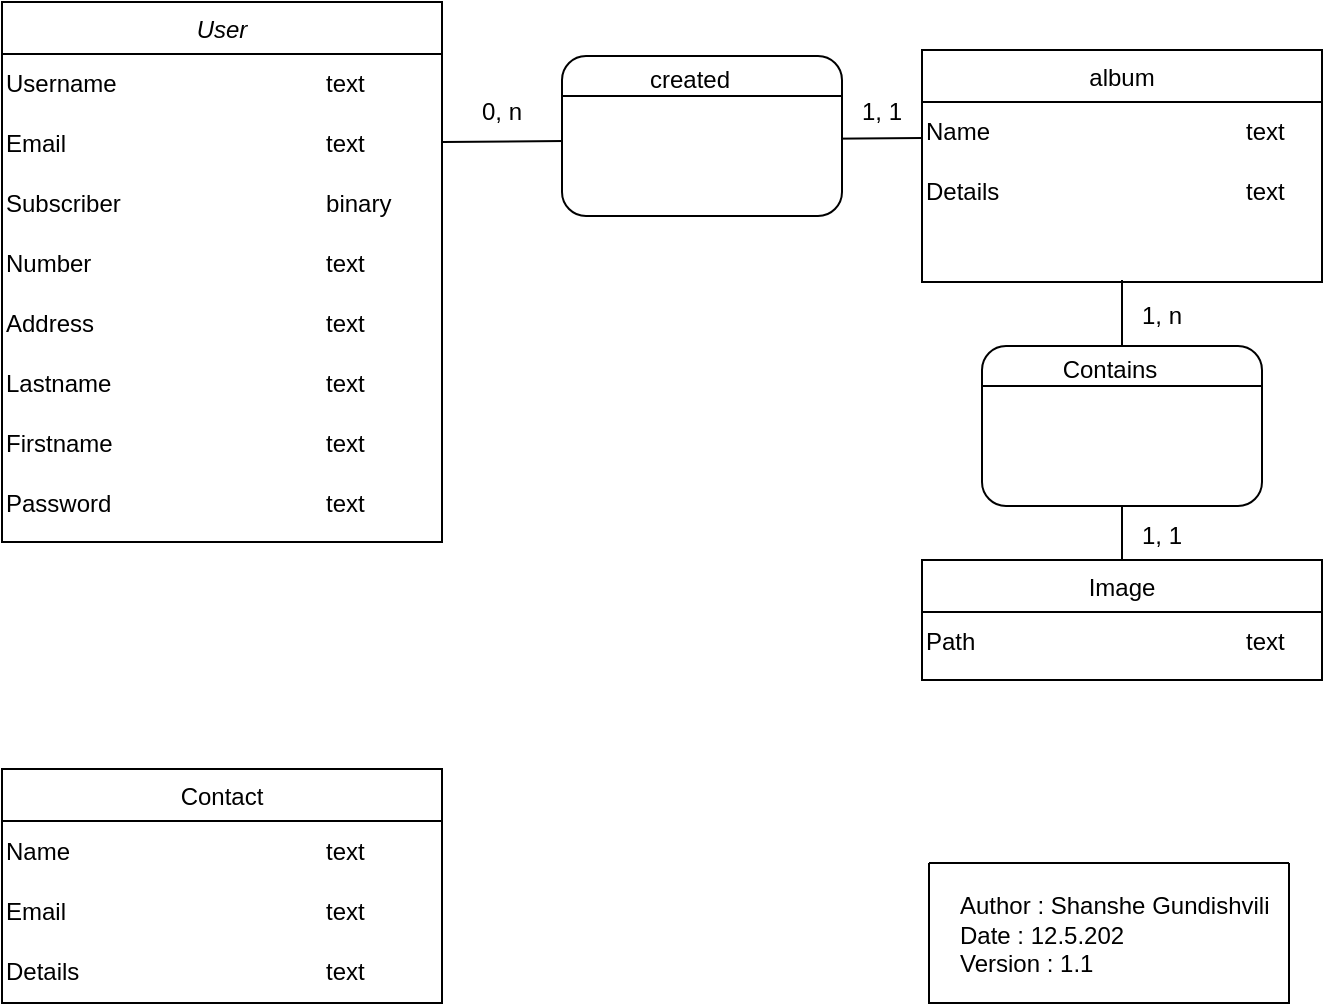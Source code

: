 <mxfile version="20.7.4" type="device"><diagram id="C5RBs43oDa-KdzZeNtuy" name="Page-1"><mxGraphModel dx="1658" dy="762" grid="1" gridSize="10" guides="1" tooltips="1" connect="1" arrows="1" fold="1" page="1" pageScale="1" pageWidth="827" pageHeight="1169" math="0" shadow="0"><root><mxCell id="WIyWlLk6GJQsqaUBKTNV-0"/><mxCell id="WIyWlLk6GJQsqaUBKTNV-1" parent="WIyWlLk6GJQsqaUBKTNV-0"/><mxCell id="zkfFHV4jXpPFQw0GAbJ--0" value="User" style="swimlane;fontStyle=2;align=center;verticalAlign=top;childLayout=stackLayout;horizontal=1;startSize=26;horizontalStack=0;resizeParent=1;resizeLast=0;collapsible=1;marginBottom=0;rounded=0;shadow=0;strokeWidth=1;" parent="WIyWlLk6GJQsqaUBKTNV-1" vertex="1"><mxGeometry x="40" y="60" width="220" height="270" as="geometry"><mxRectangle x="230" y="140" width="160" height="26" as="alternateBounds"/></mxGeometry></mxCell><mxCell id="Kec2OF-Mv5LSRnl-X4O1-25" value="Username&lt;span style=&quot;white-space: pre;&quot;&gt;&#9;&lt;/span&gt;&lt;span style=&quot;white-space: pre;&quot;&gt;&#9;&lt;/span&gt;&lt;span style=&quot;white-space: pre;&quot;&gt;&#9;&lt;span style=&quot;white-space: pre;&quot;&gt;&#9;&lt;/span&gt;&lt;/span&gt;text" style="text;html=1;align=left;verticalAlign=middle;resizable=0;points=[];autosize=1;strokeColor=none;fillColor=none;imageAlign=left;imageAspect=1;" parent="zkfFHV4jXpPFQw0GAbJ--0" vertex="1"><mxGeometry y="26" width="220" height="30" as="geometry"/></mxCell><mxCell id="Kec2OF-Mv5LSRnl-X4O1-1" value="Email&lt;span style=&quot;white-space: pre;&quot;&gt;&#9;&lt;/span&gt;&lt;span style=&quot;white-space: pre;&quot;&gt;&#9;&lt;/span&gt;&lt;span style=&quot;white-space: pre;&quot;&gt;&#9;&lt;/span&gt;&lt;span style=&quot;white-space: pre;&quot;&gt;&#9;&lt;span style=&quot;white-space: pre;&quot;&gt;&#9;&lt;/span&gt;&lt;/span&gt;text" style="text;html=1;align=left;verticalAlign=middle;resizable=0;points=[];autosize=1;strokeColor=none;fillColor=none;imageAlign=left;imageAspect=1;" parent="zkfFHV4jXpPFQw0GAbJ--0" vertex="1"><mxGeometry y="56" width="220" height="30" as="geometry"/></mxCell><mxCell id="Kec2OF-Mv5LSRnl-X4O1-13" value="Subscriber&lt;span style=&quot;white-space: pre;&quot;&gt;&#9;&lt;/span&gt;&lt;span style=&quot;white-space: pre;&quot;&gt;&#9;&lt;/span&gt;&lt;span style=&quot;white-space: pre;&quot;&gt;&#9;&lt;/span&gt;&lt;span style=&quot;white-space: pre;&quot;&gt;&#9;&lt;/span&gt;binary" style="text;html=1;align=left;verticalAlign=middle;resizable=0;points=[];autosize=1;strokeColor=none;fillColor=none;imageAlign=left;imageAspect=1;" parent="zkfFHV4jXpPFQw0GAbJ--0" vertex="1"><mxGeometry y="86" width="220" height="30" as="geometry"/></mxCell><mxCell id="Kec2OF-Mv5LSRnl-X4O1-6" value="Number&lt;span style=&quot;white-space: pre;&quot;&gt;&#9;&lt;/span&gt;&lt;span style=&quot;white-space: pre;&quot;&gt;&#9;&lt;/span&gt;&lt;span style=&quot;white-space: pre;&quot;&gt;&#9;&lt;/span&gt;&lt;span style=&quot;white-space: pre;&quot;&gt;&#9;&lt;/span&gt;&lt;span style=&quot;white-space: pre;&quot;&gt;&#9;&lt;/span&gt;text" style="text;html=1;align=left;verticalAlign=middle;resizable=0;points=[];autosize=1;strokeColor=none;fillColor=none;imageAlign=left;imageAspect=1;" parent="zkfFHV4jXpPFQw0GAbJ--0" vertex="1"><mxGeometry y="116" width="220" height="30" as="geometry"/></mxCell><mxCell id="Kec2OF-Mv5LSRnl-X4O1-5" value="Address&lt;span style=&quot;white-space: pre;&quot;&gt;&#9;&lt;/span&gt;&lt;span style=&quot;white-space: pre;&quot;&gt;&#9;&lt;/span&gt;&lt;span style=&quot;white-space: pre;&quot;&gt;&#9;&lt;/span&gt;&lt;span style=&quot;white-space: pre;&quot;&gt;&#9;&lt;/span&gt;&lt;span style=&quot;white-space: pre;&quot;&gt;&#9;&lt;/span&gt;text" style="text;html=1;align=left;verticalAlign=middle;resizable=0;points=[];autosize=1;strokeColor=none;fillColor=none;imageAlign=left;imageAspect=1;" parent="zkfFHV4jXpPFQw0GAbJ--0" vertex="1"><mxGeometry y="146" width="220" height="30" as="geometry"/></mxCell><mxCell id="Kec2OF-Mv5LSRnl-X4O1-4" value="Lastname&lt;span style=&quot;white-space: pre;&quot;&gt;&#9;&lt;/span&gt;&lt;span style=&quot;white-space: pre;&quot;&gt;&#9;&lt;/span&gt;&lt;span style=&quot;white-space: pre;&quot;&gt;&#9;&lt;/span&gt;&lt;span style=&quot;white-space: pre;&quot;&gt;&#9;&lt;/span&gt;text" style="text;html=1;align=left;verticalAlign=middle;resizable=0;points=[];autosize=1;strokeColor=none;fillColor=none;imageAlign=left;imageAspect=1;" parent="zkfFHV4jXpPFQw0GAbJ--0" vertex="1"><mxGeometry y="176" width="220" height="30" as="geometry"/></mxCell><mxCell id="Kec2OF-Mv5LSRnl-X4O1-3" value="Firstname&lt;span style=&quot;white-space: pre;&quot;&gt;&#9;&lt;/span&gt;&lt;span style=&quot;white-space: pre;&quot;&gt;&#9;&lt;/span&gt;&lt;span style=&quot;white-space: pre;&quot;&gt;&#9;&lt;/span&gt;&lt;span style=&quot;white-space: pre;&quot;&gt;&#9;&lt;/span&gt;text" style="text;html=1;align=left;verticalAlign=middle;resizable=0;points=[];autosize=1;strokeColor=none;fillColor=none;imageAlign=left;imageAspect=1;" parent="zkfFHV4jXpPFQw0GAbJ--0" vertex="1"><mxGeometry y="206" width="220" height="30" as="geometry"/></mxCell><mxCell id="Kec2OF-Mv5LSRnl-X4O1-2" value="Password&lt;span style=&quot;white-space: pre;&quot;&gt;&#9;&lt;/span&gt;&lt;span style=&quot;white-space: pre;&quot;&gt;&#9;&lt;/span&gt;&lt;span style=&quot;white-space: pre;&quot;&gt;&#9;&lt;/span&gt;&lt;span style=&quot;white-space: pre;&quot;&gt;&#9;&lt;/span&gt;text" style="text;html=1;align=left;verticalAlign=middle;resizable=0;points=[];autosize=1;strokeColor=none;fillColor=none;imageAlign=left;imageAspect=1;" parent="zkfFHV4jXpPFQw0GAbJ--0" vertex="1"><mxGeometry y="236" width="220" height="30" as="geometry"/></mxCell><mxCell id="zkfFHV4jXpPFQw0GAbJ--13" value="Image" style="swimlane;fontStyle=0;align=center;verticalAlign=top;childLayout=stackLayout;horizontal=1;startSize=26;horizontalStack=0;resizeParent=1;resizeLast=0;collapsible=1;marginBottom=0;rounded=0;shadow=0;strokeWidth=1;" parent="WIyWlLk6GJQsqaUBKTNV-1" vertex="1"><mxGeometry x="500" y="339" width="200" height="60" as="geometry"><mxRectangle x="340" y="380" width="170" height="26" as="alternateBounds"/></mxGeometry></mxCell><mxCell id="Kec2OF-Mv5LSRnl-X4O1-14" value="Path&lt;span style=&quot;white-space: pre;&quot;&gt;&#9;&lt;/span&gt;&lt;span style=&quot;white-space: pre;&quot;&gt;&#9;&lt;/span&gt;&lt;span style=&quot;white-space: pre;&quot;&gt;&#9;&lt;/span&gt;&lt;span style=&quot;white-space: pre;&quot;&gt;&#9;&lt;/span&gt;&lt;span style=&quot;white-space: pre;&quot;&gt;&#9;&lt;/span&gt;&lt;span style=&quot;white-space: pre;&quot;&gt;&#9;&lt;/span&gt;text" style="text;html=1;align=left;verticalAlign=middle;resizable=0;points=[];autosize=1;strokeColor=none;fillColor=none;imageAlign=left;imageAspect=1;" parent="zkfFHV4jXpPFQw0GAbJ--13" vertex="1"><mxGeometry y="26" width="200" height="30" as="geometry"/></mxCell><mxCell id="zkfFHV4jXpPFQw0GAbJ--17" value="album" style="swimlane;fontStyle=0;align=center;verticalAlign=top;childLayout=stackLayout;horizontal=1;startSize=26;horizontalStack=0;resizeParent=1;resizeLast=0;collapsible=1;marginBottom=0;rounded=0;shadow=0;strokeWidth=1;" parent="WIyWlLk6GJQsqaUBKTNV-1" vertex="1"><mxGeometry x="500" y="84" width="200" height="116" as="geometry"><mxRectangle x="550" y="140" width="160" height="26" as="alternateBounds"/></mxGeometry></mxCell><mxCell id="Kec2OF-Mv5LSRnl-X4O1-15" value="Name&lt;span style=&quot;white-space: pre;&quot;&gt;&#9;&lt;/span&gt;&lt;span style=&quot;white-space: pre;&quot;&gt;&#9;&lt;/span&gt;&lt;span style=&quot;white-space: pre;&quot;&gt;&#9;&lt;/span&gt;&lt;span style=&quot;white-space: pre;&quot;&gt;&#9;&lt;/span&gt;&lt;span style=&quot;white-space: pre;&quot;&gt;&#9;&lt;/span&gt;text" style="text;html=1;align=left;verticalAlign=middle;resizable=0;points=[];autosize=1;strokeColor=none;fillColor=none;imageAlign=left;imageAspect=1;" parent="zkfFHV4jXpPFQw0GAbJ--17" vertex="1"><mxGeometry y="26" width="200" height="30" as="geometry"/></mxCell><mxCell id="e6NuVHEvXq1VKU2HaGVZ-0" value="Details&lt;span style=&quot;white-space: pre;&quot;&gt;&#9;&lt;/span&gt;&lt;span style=&quot;white-space: pre;&quot;&gt;&#9;&lt;/span&gt;&lt;span style=&quot;white-space: pre;&quot;&gt;&#9;&lt;/span&gt;&lt;span style=&quot;white-space: pre;&quot;&gt;&#9;&lt;/span&gt;&lt;span style=&quot;white-space: pre;&quot;&gt;&#9;&lt;/span&gt;text" style="text;html=1;align=left;verticalAlign=middle;resizable=0;points=[];autosize=1;strokeColor=none;fillColor=none;imageAlign=left;imageAspect=1;" parent="zkfFHV4jXpPFQw0GAbJ--17" vertex="1"><mxGeometry y="56" width="200" height="30" as="geometry"/></mxCell><mxCell id="Kec2OF-Mv5LSRnl-X4O1-16" value="&lt;br&gt;" style="text;html=1;align=left;verticalAlign=middle;resizable=0;points=[];autosize=1;strokeColor=none;fillColor=none;imageAlign=left;imageAspect=1;" parent="zkfFHV4jXpPFQw0GAbJ--17" vertex="1"><mxGeometry y="86" width="200" height="30" as="geometry"/></mxCell><mxCell id="Kec2OF-Mv5LSRnl-X4O1-17" value="Contact" style="swimlane;fontStyle=0;align=center;verticalAlign=top;childLayout=stackLayout;horizontal=1;startSize=26;horizontalStack=0;resizeParent=1;resizeLast=0;collapsible=1;marginBottom=0;rounded=0;shadow=0;strokeWidth=1;" parent="WIyWlLk6GJQsqaUBKTNV-1" vertex="1"><mxGeometry x="40" y="443.5" width="220" height="117" as="geometry"><mxRectangle x="550" y="140" width="160" height="26" as="alternateBounds"/></mxGeometry></mxCell><mxCell id="Kec2OF-Mv5LSRnl-X4O1-19" value="Name&lt;span style=&quot;white-space: pre;&quot;&gt;&#9;&lt;/span&gt;&lt;span style=&quot;white-space: pre;&quot;&gt;&#9;&lt;/span&gt;&lt;span style=&quot;white-space: pre;&quot;&gt;&#9;&lt;/span&gt;&lt;span style=&quot;white-space: pre;&quot;&gt;&#9;&lt;/span&gt;&lt;span style=&quot;white-space: pre;&quot;&gt;&#9;&lt;/span&gt;text" style="text;html=1;align=left;verticalAlign=middle;resizable=0;points=[];autosize=1;strokeColor=none;fillColor=none;imageAlign=left;imageAspect=1;" parent="Kec2OF-Mv5LSRnl-X4O1-17" vertex="1"><mxGeometry y="26" width="220" height="30" as="geometry"/></mxCell><mxCell id="Kec2OF-Mv5LSRnl-X4O1-20" value="Email&lt;span style=&quot;white-space: pre;&quot;&gt;&#9;&lt;/span&gt;&lt;span style=&quot;white-space: pre;&quot;&gt;&#9;&lt;/span&gt;&lt;span style=&quot;white-space: pre;&quot;&gt;&#9;&lt;/span&gt;&lt;span style=&quot;white-space: pre;&quot;&gt;&#9;&lt;/span&gt;&lt;span style=&quot;white-space: pre;&quot;&gt;&#9;&lt;/span&gt;text" style="text;html=1;align=left;verticalAlign=middle;resizable=0;points=[];autosize=1;strokeColor=none;fillColor=none;imageAlign=left;imageAspect=1;" parent="Kec2OF-Mv5LSRnl-X4O1-17" vertex="1"><mxGeometry y="56" width="220" height="30" as="geometry"/></mxCell><mxCell id="Kec2OF-Mv5LSRnl-X4O1-21" value="Details&lt;span style=&quot;white-space: pre;&quot;&gt;&#9;&lt;/span&gt;&lt;span style=&quot;white-space: pre;&quot;&gt;&#9;&lt;/span&gt;&lt;span style=&quot;white-space: pre;&quot;&gt;&#9;&lt;/span&gt;&lt;span style=&quot;white-space: pre;&quot;&gt;&#9;&lt;/span&gt;&lt;span style=&quot;white-space: pre;&quot;&gt;&#9;&lt;/span&gt;text" style="text;html=1;align=left;verticalAlign=middle;resizable=0;points=[];autosize=1;strokeColor=none;fillColor=none;imageAlign=left;imageAspect=1;" parent="Kec2OF-Mv5LSRnl-X4O1-17" vertex="1"><mxGeometry y="86" width="220" height="30" as="geometry"/></mxCell><mxCell id="Kec2OF-Mv5LSRnl-X4O1-23" value="" style="endArrow=none;html=1;rounded=0;entryX=0;entryY=0.5;entryDx=0;entryDy=0;" parent="WIyWlLk6GJQsqaUBKTNV-1" edge="1"><mxGeometry width="50" height="50" relative="1" as="geometry"><mxPoint x="260" y="130" as="sourcePoint"/><mxPoint x="500" y="128" as="targetPoint"/></mxGeometry></mxCell><mxCell id="Kec2OF-Mv5LSRnl-X4O1-24" value="" style="endArrow=none;html=1;rounded=0;entryX=0.5;entryY=1;entryDx=0;entryDy=0;exitX=0.5;exitY=0;exitDx=0;exitDy=0;" parent="WIyWlLk6GJQsqaUBKTNV-1" source="zkfFHV4jXpPFQw0GAbJ--13" edge="1"><mxGeometry width="50" height="50" relative="1" as="geometry"><mxPoint x="450" y="479" as="sourcePoint"/><mxPoint x="600" y="199" as="targetPoint"/></mxGeometry></mxCell><mxCell id="Kec2OF-Mv5LSRnl-X4O1-27" value="" style="rounded=1;whiteSpace=wrap;html=1;" parent="WIyWlLk6GJQsqaUBKTNV-1" vertex="1"><mxGeometry x="320" y="87" width="140" height="80" as="geometry"/></mxCell><mxCell id="Kec2OF-Mv5LSRnl-X4O1-28" value="" style="endArrow=none;html=1;rounded=0;exitX=0;exitY=0.25;exitDx=0;exitDy=0;entryX=1;entryY=0.25;entryDx=0;entryDy=0;" parent="WIyWlLk6GJQsqaUBKTNV-1" source="Kec2OF-Mv5LSRnl-X4O1-27" target="Kec2OF-Mv5LSRnl-X4O1-27" edge="1"><mxGeometry width="50" height="50" relative="1" as="geometry"><mxPoint x="730" y="450" as="sourcePoint"/><mxPoint x="780" y="400" as="targetPoint"/></mxGeometry></mxCell><mxCell id="Kec2OF-Mv5LSRnl-X4O1-30" value="created" style="text;html=1;strokeColor=none;fillColor=none;align=center;verticalAlign=middle;whiteSpace=wrap;rounded=0;" parent="WIyWlLk6GJQsqaUBKTNV-1" vertex="1"><mxGeometry x="353.5" y="84" width="60" height="30" as="geometry"/></mxCell><mxCell id="Kec2OF-Mv5LSRnl-X4O1-32" value="" style="rounded=1;whiteSpace=wrap;html=1;" parent="WIyWlLk6GJQsqaUBKTNV-1" vertex="1"><mxGeometry x="530" y="232" width="140" height="80" as="geometry"/></mxCell><mxCell id="Kec2OF-Mv5LSRnl-X4O1-33" value="" style="endArrow=none;html=1;rounded=0;exitX=0;exitY=0.25;exitDx=0;exitDy=0;entryX=1;entryY=0.25;entryDx=0;entryDy=0;" parent="WIyWlLk6GJQsqaUBKTNV-1" source="Kec2OF-Mv5LSRnl-X4O1-32" target="Kec2OF-Mv5LSRnl-X4O1-32" edge="1"><mxGeometry width="50" height="50" relative="1" as="geometry"><mxPoint x="940" y="595" as="sourcePoint"/><mxPoint x="990" y="545" as="targetPoint"/></mxGeometry></mxCell><mxCell id="Kec2OF-Mv5LSRnl-X4O1-34" value="Contains" style="text;html=1;strokeColor=none;fillColor=none;align=center;verticalAlign=middle;whiteSpace=wrap;rounded=0;" parent="WIyWlLk6GJQsqaUBKTNV-1" vertex="1"><mxGeometry x="563.5" y="229" width="60" height="30" as="geometry"/></mxCell><mxCell id="Kec2OF-Mv5LSRnl-X4O1-35" value="1, n" style="text;html=1;strokeColor=none;fillColor=none;align=center;verticalAlign=middle;whiteSpace=wrap;rounded=0;" parent="WIyWlLk6GJQsqaUBKTNV-1" vertex="1"><mxGeometry x="590" y="202" width="60" height="30" as="geometry"/></mxCell><mxCell id="Kec2OF-Mv5LSRnl-X4O1-36" value="1, 1" style="text;html=1;strokeColor=none;fillColor=none;align=center;verticalAlign=middle;whiteSpace=wrap;rounded=0;" parent="WIyWlLk6GJQsqaUBKTNV-1" vertex="1"><mxGeometry x="590" y="312" width="60" height="30" as="geometry"/></mxCell><mxCell id="Kec2OF-Mv5LSRnl-X4O1-37" value="0, n" style="text;html=1;strokeColor=none;fillColor=none;align=center;verticalAlign=middle;whiteSpace=wrap;rounded=0;" parent="WIyWlLk6GJQsqaUBKTNV-1" vertex="1"><mxGeometry x="260" y="100" width="60" height="30" as="geometry"/></mxCell><mxCell id="Kec2OF-Mv5LSRnl-X4O1-38" value="1, 1" style="text;html=1;strokeColor=none;fillColor=none;align=center;verticalAlign=middle;whiteSpace=wrap;rounded=0;" parent="WIyWlLk6GJQsqaUBKTNV-1" vertex="1"><mxGeometry x="450" y="100" width="60" height="30" as="geometry"/></mxCell><mxCell id="Kec2OF-Mv5LSRnl-X4O1-43" value="" style="swimlane;startSize=0;" parent="WIyWlLk6GJQsqaUBKTNV-1" vertex="1"><mxGeometry x="503.5" y="490.5" width="180" height="70" as="geometry"/></mxCell><mxCell id="Kec2OF-Mv5LSRnl-X4O1-45" value="&lt;br&gt;Author : Shanshe Gundishvili&lt;br&gt;Date : 12.5.202&lt;br&gt;Version : 1.1" style="text;html=1;strokeColor=none;fillColor=none;spacing=5;spacingTop=-20;whiteSpace=wrap;overflow=hidden;rounded=0;" parent="Kec2OF-Mv5LSRnl-X4O1-43" vertex="1"><mxGeometry x="10" y="10" width="170" height="60" as="geometry"/></mxCell></root></mxGraphModel></diagram></mxfile>